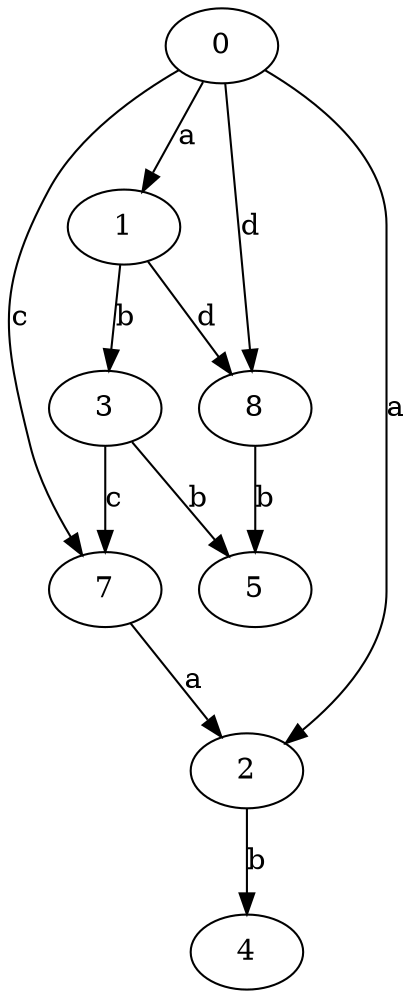 strict digraph  {
1;
2;
0;
3;
4;
5;
7;
8;
1 -> 3  [label=b];
1 -> 8  [label=d];
2 -> 4  [label=b];
0 -> 1  [label=a];
0 -> 2  [label=a];
0 -> 7  [label=c];
0 -> 8  [label=d];
3 -> 5  [label=b];
3 -> 7  [label=c];
7 -> 2  [label=a];
8 -> 5  [label=b];
}
